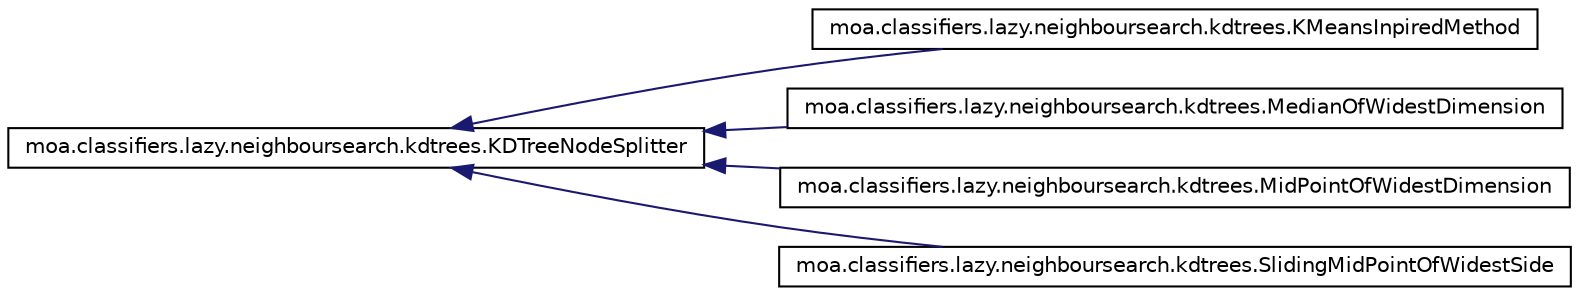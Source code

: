 digraph G
{
  edge [fontname="Helvetica",fontsize="10",labelfontname="Helvetica",labelfontsize="10"];
  node [fontname="Helvetica",fontsize="10",shape=record];
  rankdir=LR;
  Node1 [label="moa.classifiers.lazy.neighboursearch.kdtrees.KDTreeNodeSplitter",height=0.2,width=0.4,color="black", fillcolor="white", style="filled",URL="$classmoa_1_1classifiers_1_1lazy_1_1neighboursearch_1_1kdtrees_1_1KDTreeNodeSplitter.html",tooltip="Class that splits up a KDTreeNode."];
  Node1 -> Node2 [dir=back,color="midnightblue",fontsize="10",style="solid",fontname="Helvetica"];
  Node2 [label="moa.classifiers.lazy.neighboursearch.kdtrees.KMeansInpiredMethod",height=0.2,width=0.4,color="black", fillcolor="white", style="filled",URL="$classmoa_1_1classifiers_1_1lazy_1_1neighboursearch_1_1kdtrees_1_1KMeansInpiredMethod.html",tooltip="The class that splits a node into two such that the overall sum of squared distances..."];
  Node1 -> Node3 [dir=back,color="midnightblue",fontsize="10",style="solid",fontname="Helvetica"];
  Node3 [label="moa.classifiers.lazy.neighboursearch.kdtrees.MedianOfWidestDimension",height=0.2,width=0.4,color="black", fillcolor="white", style="filled",URL="$classmoa_1_1classifiers_1_1lazy_1_1neighboursearch_1_1kdtrees_1_1MedianOfWidestDimension.html",tooltip="The class that splits a KDTree node based on the median value of a dimension in which..."];
  Node1 -> Node4 [dir=back,color="midnightblue",fontsize="10",style="solid",fontname="Helvetica"];
  Node4 [label="moa.classifiers.lazy.neighboursearch.kdtrees.MidPointOfWidestDimension",height=0.2,width=0.4,color="black", fillcolor="white", style="filled",URL="$classmoa_1_1classifiers_1_1lazy_1_1neighboursearch_1_1kdtrees_1_1MidPointOfWidestDimension.html",tooltip="The class that splits a KDTree node based on the midpoint value of a dimension in..."];
  Node1 -> Node5 [dir=back,color="midnightblue",fontsize="10",style="solid",fontname="Helvetica"];
  Node5 [label="moa.classifiers.lazy.neighboursearch.kdtrees.SlidingMidPointOfWidestSide",height=0.2,width=0.4,color="black", fillcolor="white", style="filled",URL="$classmoa_1_1classifiers_1_1lazy_1_1neighboursearch_1_1kdtrees_1_1SlidingMidPointOfWidestSide.html",tooltip="The class that splits a node into two based on the midpoint value of the dimension..."];
}
